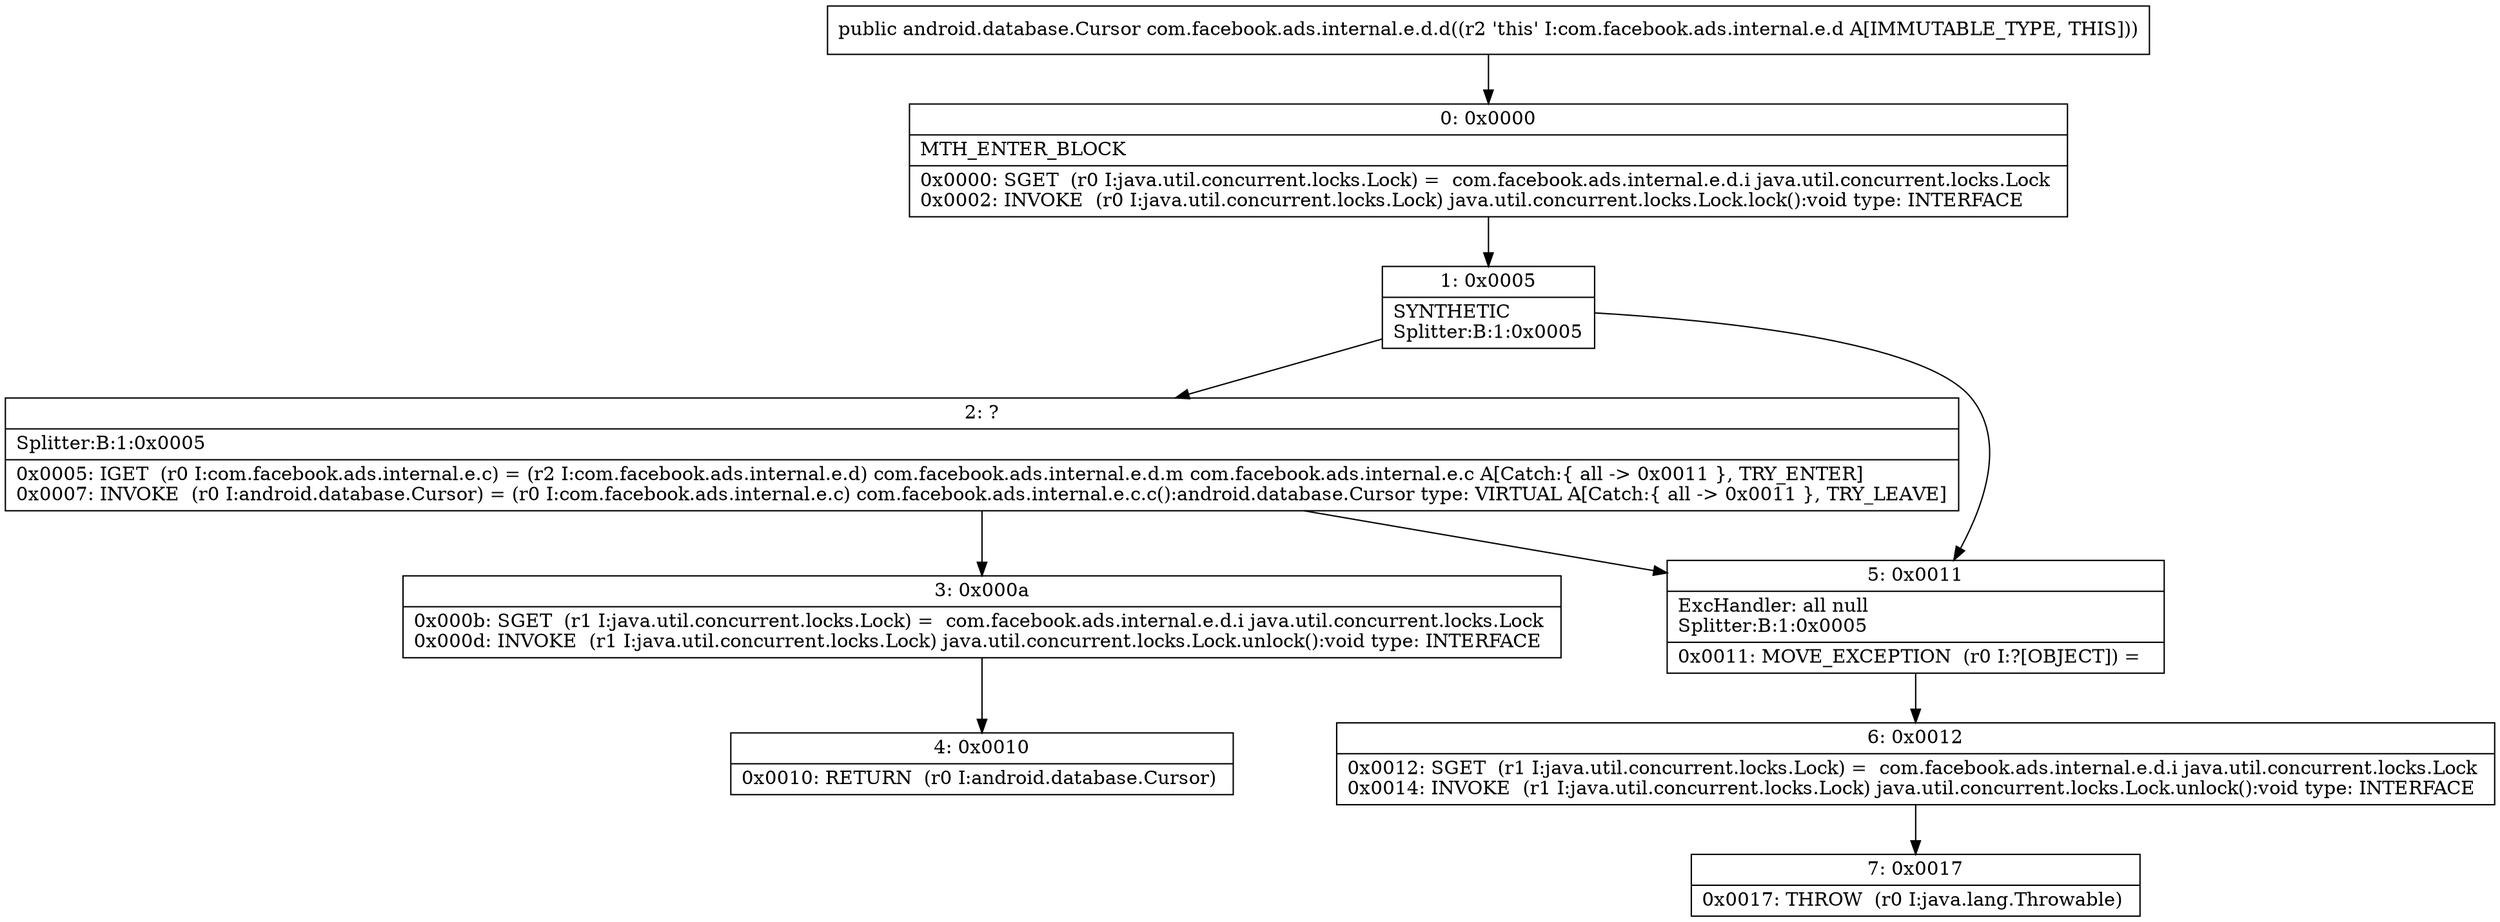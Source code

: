 digraph "CFG forcom.facebook.ads.internal.e.d.d()Landroid\/database\/Cursor;" {
Node_0 [shape=record,label="{0\:\ 0x0000|MTH_ENTER_BLOCK\l|0x0000: SGET  (r0 I:java.util.concurrent.locks.Lock) =  com.facebook.ads.internal.e.d.i java.util.concurrent.locks.Lock \l0x0002: INVOKE  (r0 I:java.util.concurrent.locks.Lock) java.util.concurrent.locks.Lock.lock():void type: INTERFACE \l}"];
Node_1 [shape=record,label="{1\:\ 0x0005|SYNTHETIC\lSplitter:B:1:0x0005\l}"];
Node_2 [shape=record,label="{2\:\ ?|Splitter:B:1:0x0005\l|0x0005: IGET  (r0 I:com.facebook.ads.internal.e.c) = (r2 I:com.facebook.ads.internal.e.d) com.facebook.ads.internal.e.d.m com.facebook.ads.internal.e.c A[Catch:\{ all \-\> 0x0011 \}, TRY_ENTER]\l0x0007: INVOKE  (r0 I:android.database.Cursor) = (r0 I:com.facebook.ads.internal.e.c) com.facebook.ads.internal.e.c.c():android.database.Cursor type: VIRTUAL A[Catch:\{ all \-\> 0x0011 \}, TRY_LEAVE]\l}"];
Node_3 [shape=record,label="{3\:\ 0x000a|0x000b: SGET  (r1 I:java.util.concurrent.locks.Lock) =  com.facebook.ads.internal.e.d.i java.util.concurrent.locks.Lock \l0x000d: INVOKE  (r1 I:java.util.concurrent.locks.Lock) java.util.concurrent.locks.Lock.unlock():void type: INTERFACE \l}"];
Node_4 [shape=record,label="{4\:\ 0x0010|0x0010: RETURN  (r0 I:android.database.Cursor) \l}"];
Node_5 [shape=record,label="{5\:\ 0x0011|ExcHandler: all null\lSplitter:B:1:0x0005\l|0x0011: MOVE_EXCEPTION  (r0 I:?[OBJECT]) =  \l}"];
Node_6 [shape=record,label="{6\:\ 0x0012|0x0012: SGET  (r1 I:java.util.concurrent.locks.Lock) =  com.facebook.ads.internal.e.d.i java.util.concurrent.locks.Lock \l0x0014: INVOKE  (r1 I:java.util.concurrent.locks.Lock) java.util.concurrent.locks.Lock.unlock():void type: INTERFACE \l}"];
Node_7 [shape=record,label="{7\:\ 0x0017|0x0017: THROW  (r0 I:java.lang.Throwable) \l}"];
MethodNode[shape=record,label="{public android.database.Cursor com.facebook.ads.internal.e.d.d((r2 'this' I:com.facebook.ads.internal.e.d A[IMMUTABLE_TYPE, THIS])) }"];
MethodNode -> Node_0;
Node_0 -> Node_1;
Node_1 -> Node_2;
Node_1 -> Node_5;
Node_2 -> Node_3;
Node_2 -> Node_5;
Node_3 -> Node_4;
Node_5 -> Node_6;
Node_6 -> Node_7;
}

